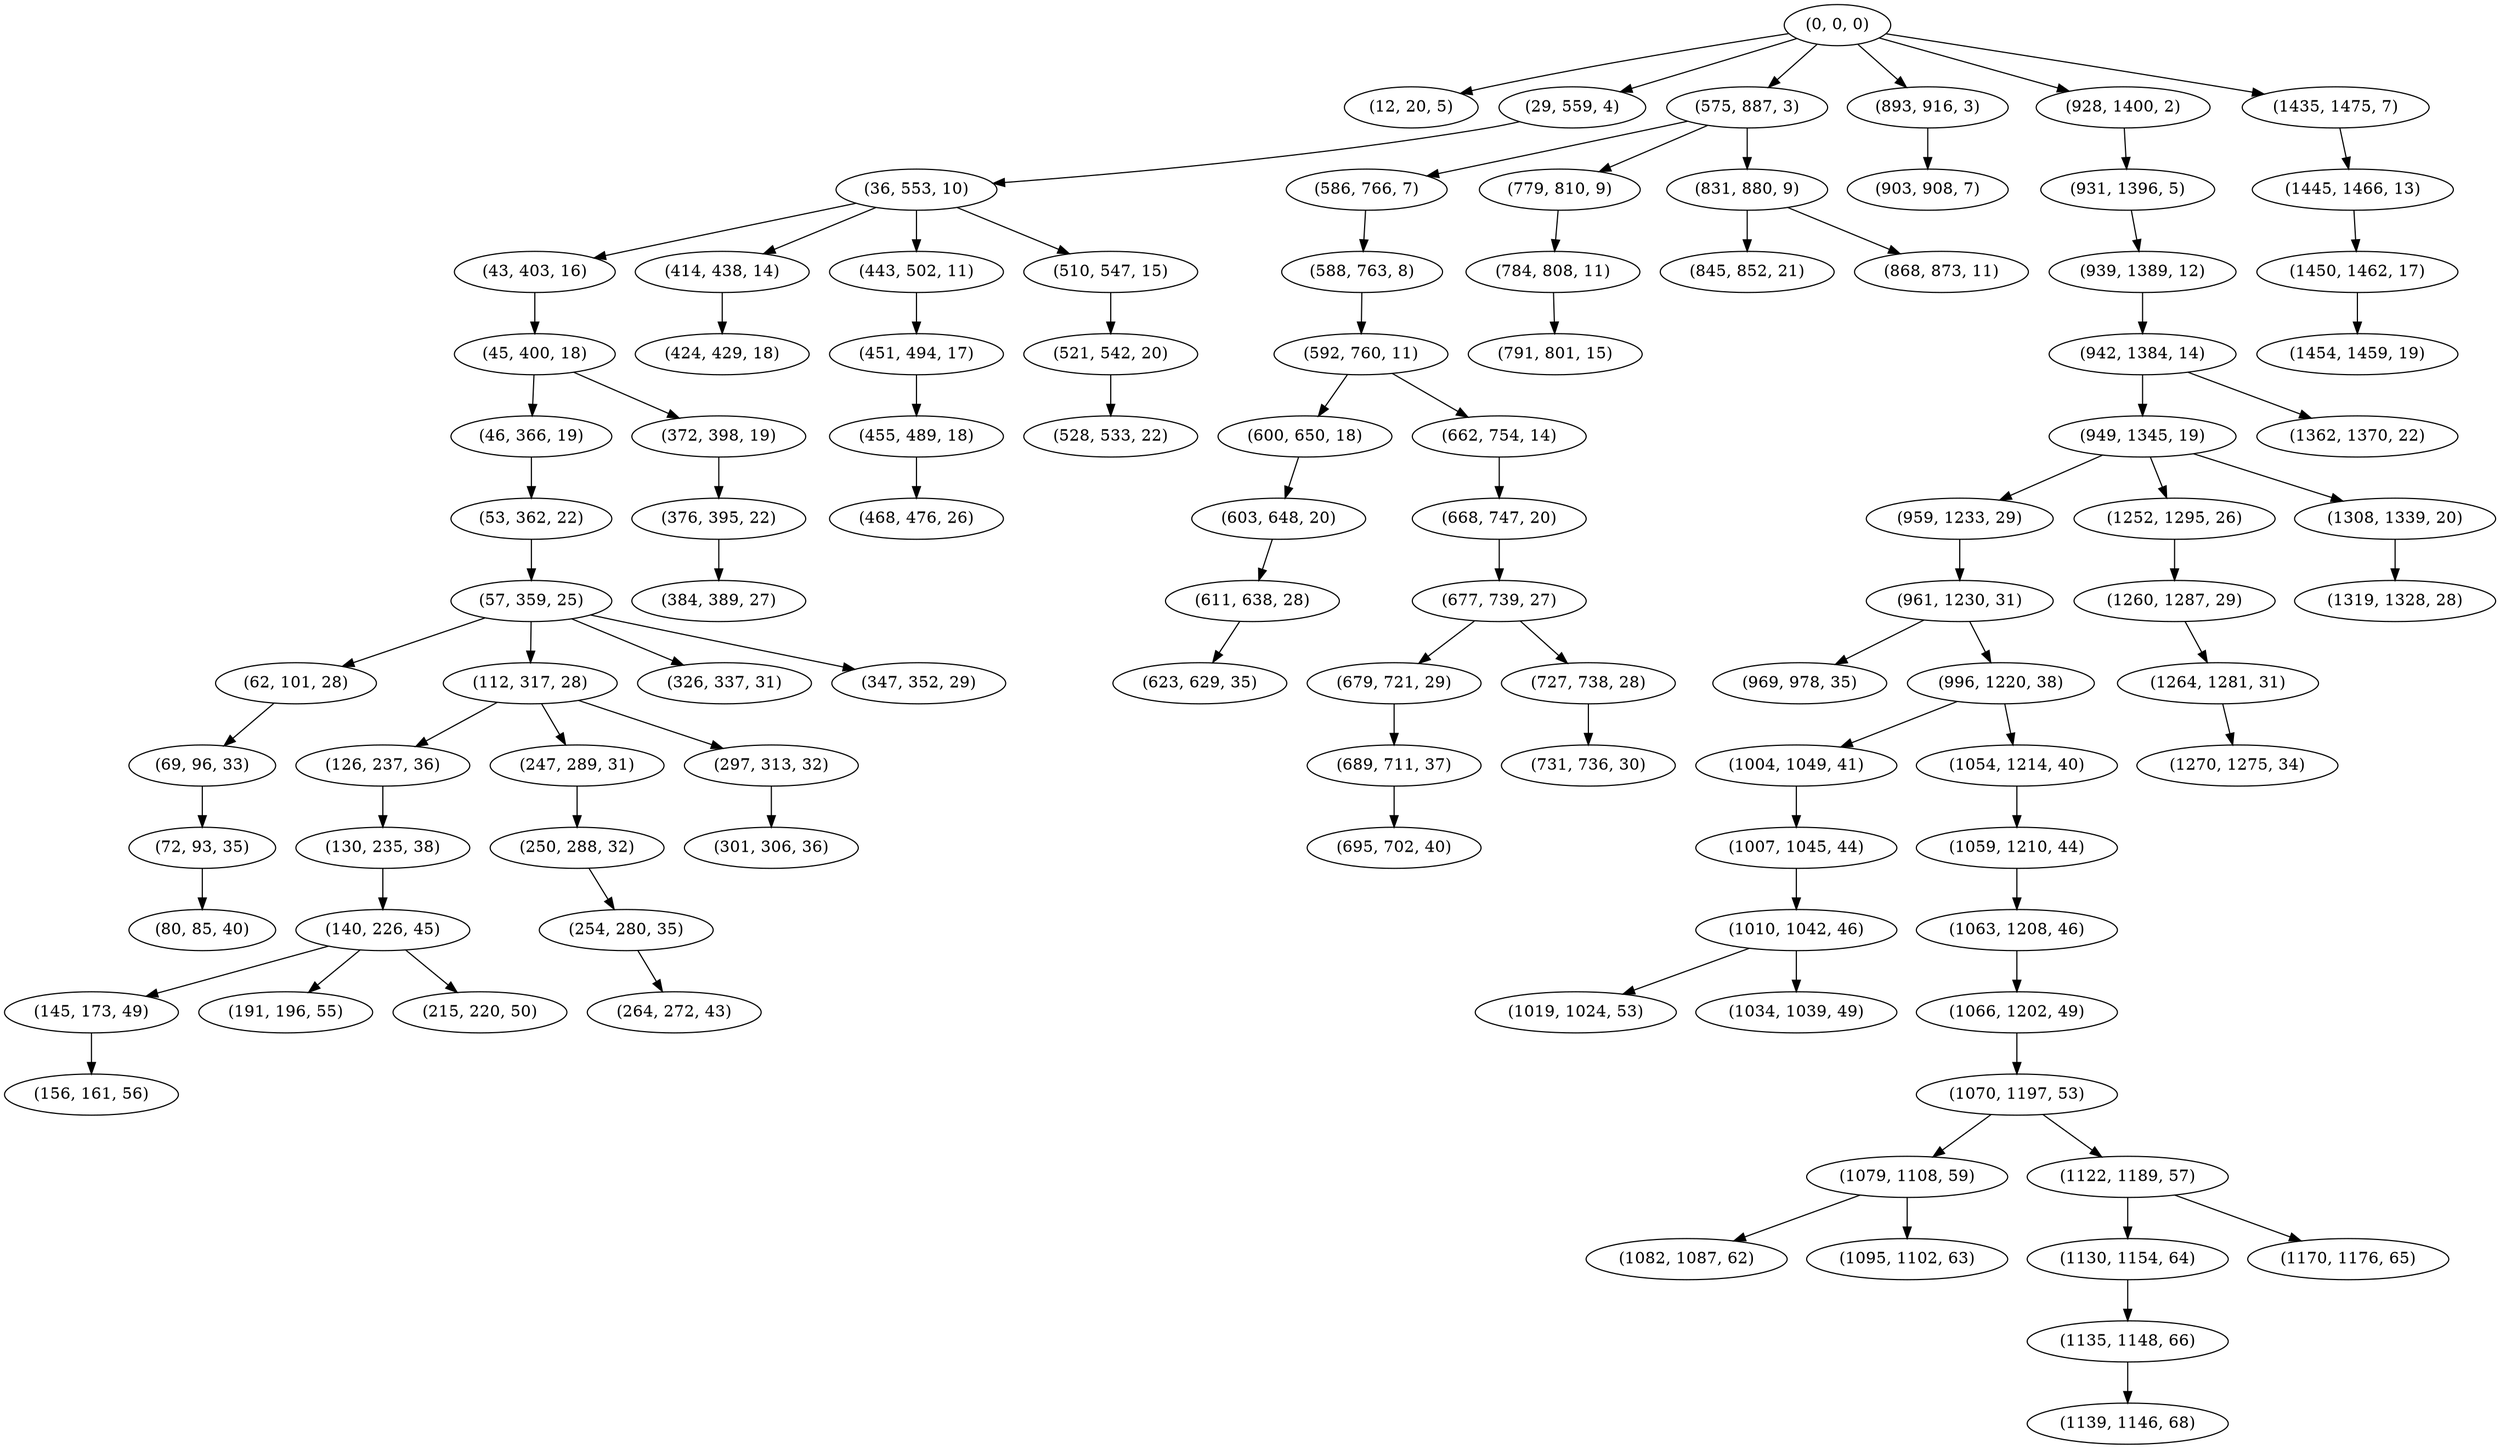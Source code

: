 digraph tree {
    "(0, 0, 0)";
    "(12, 20, 5)";
    "(29, 559, 4)";
    "(36, 553, 10)";
    "(43, 403, 16)";
    "(45, 400, 18)";
    "(46, 366, 19)";
    "(53, 362, 22)";
    "(57, 359, 25)";
    "(62, 101, 28)";
    "(69, 96, 33)";
    "(72, 93, 35)";
    "(80, 85, 40)";
    "(112, 317, 28)";
    "(126, 237, 36)";
    "(130, 235, 38)";
    "(140, 226, 45)";
    "(145, 173, 49)";
    "(156, 161, 56)";
    "(191, 196, 55)";
    "(215, 220, 50)";
    "(247, 289, 31)";
    "(250, 288, 32)";
    "(254, 280, 35)";
    "(264, 272, 43)";
    "(297, 313, 32)";
    "(301, 306, 36)";
    "(326, 337, 31)";
    "(347, 352, 29)";
    "(372, 398, 19)";
    "(376, 395, 22)";
    "(384, 389, 27)";
    "(414, 438, 14)";
    "(424, 429, 18)";
    "(443, 502, 11)";
    "(451, 494, 17)";
    "(455, 489, 18)";
    "(468, 476, 26)";
    "(510, 547, 15)";
    "(521, 542, 20)";
    "(528, 533, 22)";
    "(575, 887, 3)";
    "(586, 766, 7)";
    "(588, 763, 8)";
    "(592, 760, 11)";
    "(600, 650, 18)";
    "(603, 648, 20)";
    "(611, 638, 28)";
    "(623, 629, 35)";
    "(662, 754, 14)";
    "(668, 747, 20)";
    "(677, 739, 27)";
    "(679, 721, 29)";
    "(689, 711, 37)";
    "(695, 702, 40)";
    "(727, 738, 28)";
    "(731, 736, 30)";
    "(779, 810, 9)";
    "(784, 808, 11)";
    "(791, 801, 15)";
    "(831, 880, 9)";
    "(845, 852, 21)";
    "(868, 873, 11)";
    "(893, 916, 3)";
    "(903, 908, 7)";
    "(928, 1400, 2)";
    "(931, 1396, 5)";
    "(939, 1389, 12)";
    "(942, 1384, 14)";
    "(949, 1345, 19)";
    "(959, 1233, 29)";
    "(961, 1230, 31)";
    "(969, 978, 35)";
    "(996, 1220, 38)";
    "(1004, 1049, 41)";
    "(1007, 1045, 44)";
    "(1010, 1042, 46)";
    "(1019, 1024, 53)";
    "(1034, 1039, 49)";
    "(1054, 1214, 40)";
    "(1059, 1210, 44)";
    "(1063, 1208, 46)";
    "(1066, 1202, 49)";
    "(1070, 1197, 53)";
    "(1079, 1108, 59)";
    "(1082, 1087, 62)";
    "(1095, 1102, 63)";
    "(1122, 1189, 57)";
    "(1130, 1154, 64)";
    "(1135, 1148, 66)";
    "(1139, 1146, 68)";
    "(1170, 1176, 65)";
    "(1252, 1295, 26)";
    "(1260, 1287, 29)";
    "(1264, 1281, 31)";
    "(1270, 1275, 34)";
    "(1308, 1339, 20)";
    "(1319, 1328, 28)";
    "(1362, 1370, 22)";
    "(1435, 1475, 7)";
    "(1445, 1466, 13)";
    "(1450, 1462, 17)";
    "(1454, 1459, 19)";
    "(0, 0, 0)" -> "(12, 20, 5)";
    "(0, 0, 0)" -> "(29, 559, 4)";
    "(0, 0, 0)" -> "(575, 887, 3)";
    "(0, 0, 0)" -> "(893, 916, 3)";
    "(0, 0, 0)" -> "(928, 1400, 2)";
    "(0, 0, 0)" -> "(1435, 1475, 7)";
    "(29, 559, 4)" -> "(36, 553, 10)";
    "(36, 553, 10)" -> "(43, 403, 16)";
    "(36, 553, 10)" -> "(414, 438, 14)";
    "(36, 553, 10)" -> "(443, 502, 11)";
    "(36, 553, 10)" -> "(510, 547, 15)";
    "(43, 403, 16)" -> "(45, 400, 18)";
    "(45, 400, 18)" -> "(46, 366, 19)";
    "(45, 400, 18)" -> "(372, 398, 19)";
    "(46, 366, 19)" -> "(53, 362, 22)";
    "(53, 362, 22)" -> "(57, 359, 25)";
    "(57, 359, 25)" -> "(62, 101, 28)";
    "(57, 359, 25)" -> "(112, 317, 28)";
    "(57, 359, 25)" -> "(326, 337, 31)";
    "(57, 359, 25)" -> "(347, 352, 29)";
    "(62, 101, 28)" -> "(69, 96, 33)";
    "(69, 96, 33)" -> "(72, 93, 35)";
    "(72, 93, 35)" -> "(80, 85, 40)";
    "(112, 317, 28)" -> "(126, 237, 36)";
    "(112, 317, 28)" -> "(247, 289, 31)";
    "(112, 317, 28)" -> "(297, 313, 32)";
    "(126, 237, 36)" -> "(130, 235, 38)";
    "(130, 235, 38)" -> "(140, 226, 45)";
    "(140, 226, 45)" -> "(145, 173, 49)";
    "(140, 226, 45)" -> "(191, 196, 55)";
    "(140, 226, 45)" -> "(215, 220, 50)";
    "(145, 173, 49)" -> "(156, 161, 56)";
    "(247, 289, 31)" -> "(250, 288, 32)";
    "(250, 288, 32)" -> "(254, 280, 35)";
    "(254, 280, 35)" -> "(264, 272, 43)";
    "(297, 313, 32)" -> "(301, 306, 36)";
    "(372, 398, 19)" -> "(376, 395, 22)";
    "(376, 395, 22)" -> "(384, 389, 27)";
    "(414, 438, 14)" -> "(424, 429, 18)";
    "(443, 502, 11)" -> "(451, 494, 17)";
    "(451, 494, 17)" -> "(455, 489, 18)";
    "(455, 489, 18)" -> "(468, 476, 26)";
    "(510, 547, 15)" -> "(521, 542, 20)";
    "(521, 542, 20)" -> "(528, 533, 22)";
    "(575, 887, 3)" -> "(586, 766, 7)";
    "(575, 887, 3)" -> "(779, 810, 9)";
    "(575, 887, 3)" -> "(831, 880, 9)";
    "(586, 766, 7)" -> "(588, 763, 8)";
    "(588, 763, 8)" -> "(592, 760, 11)";
    "(592, 760, 11)" -> "(600, 650, 18)";
    "(592, 760, 11)" -> "(662, 754, 14)";
    "(600, 650, 18)" -> "(603, 648, 20)";
    "(603, 648, 20)" -> "(611, 638, 28)";
    "(611, 638, 28)" -> "(623, 629, 35)";
    "(662, 754, 14)" -> "(668, 747, 20)";
    "(668, 747, 20)" -> "(677, 739, 27)";
    "(677, 739, 27)" -> "(679, 721, 29)";
    "(677, 739, 27)" -> "(727, 738, 28)";
    "(679, 721, 29)" -> "(689, 711, 37)";
    "(689, 711, 37)" -> "(695, 702, 40)";
    "(727, 738, 28)" -> "(731, 736, 30)";
    "(779, 810, 9)" -> "(784, 808, 11)";
    "(784, 808, 11)" -> "(791, 801, 15)";
    "(831, 880, 9)" -> "(845, 852, 21)";
    "(831, 880, 9)" -> "(868, 873, 11)";
    "(893, 916, 3)" -> "(903, 908, 7)";
    "(928, 1400, 2)" -> "(931, 1396, 5)";
    "(931, 1396, 5)" -> "(939, 1389, 12)";
    "(939, 1389, 12)" -> "(942, 1384, 14)";
    "(942, 1384, 14)" -> "(949, 1345, 19)";
    "(942, 1384, 14)" -> "(1362, 1370, 22)";
    "(949, 1345, 19)" -> "(959, 1233, 29)";
    "(949, 1345, 19)" -> "(1252, 1295, 26)";
    "(949, 1345, 19)" -> "(1308, 1339, 20)";
    "(959, 1233, 29)" -> "(961, 1230, 31)";
    "(961, 1230, 31)" -> "(969, 978, 35)";
    "(961, 1230, 31)" -> "(996, 1220, 38)";
    "(996, 1220, 38)" -> "(1004, 1049, 41)";
    "(996, 1220, 38)" -> "(1054, 1214, 40)";
    "(1004, 1049, 41)" -> "(1007, 1045, 44)";
    "(1007, 1045, 44)" -> "(1010, 1042, 46)";
    "(1010, 1042, 46)" -> "(1019, 1024, 53)";
    "(1010, 1042, 46)" -> "(1034, 1039, 49)";
    "(1054, 1214, 40)" -> "(1059, 1210, 44)";
    "(1059, 1210, 44)" -> "(1063, 1208, 46)";
    "(1063, 1208, 46)" -> "(1066, 1202, 49)";
    "(1066, 1202, 49)" -> "(1070, 1197, 53)";
    "(1070, 1197, 53)" -> "(1079, 1108, 59)";
    "(1070, 1197, 53)" -> "(1122, 1189, 57)";
    "(1079, 1108, 59)" -> "(1082, 1087, 62)";
    "(1079, 1108, 59)" -> "(1095, 1102, 63)";
    "(1122, 1189, 57)" -> "(1130, 1154, 64)";
    "(1122, 1189, 57)" -> "(1170, 1176, 65)";
    "(1130, 1154, 64)" -> "(1135, 1148, 66)";
    "(1135, 1148, 66)" -> "(1139, 1146, 68)";
    "(1252, 1295, 26)" -> "(1260, 1287, 29)";
    "(1260, 1287, 29)" -> "(1264, 1281, 31)";
    "(1264, 1281, 31)" -> "(1270, 1275, 34)";
    "(1308, 1339, 20)" -> "(1319, 1328, 28)";
    "(1435, 1475, 7)" -> "(1445, 1466, 13)";
    "(1445, 1466, 13)" -> "(1450, 1462, 17)";
    "(1450, 1462, 17)" -> "(1454, 1459, 19)";
}
